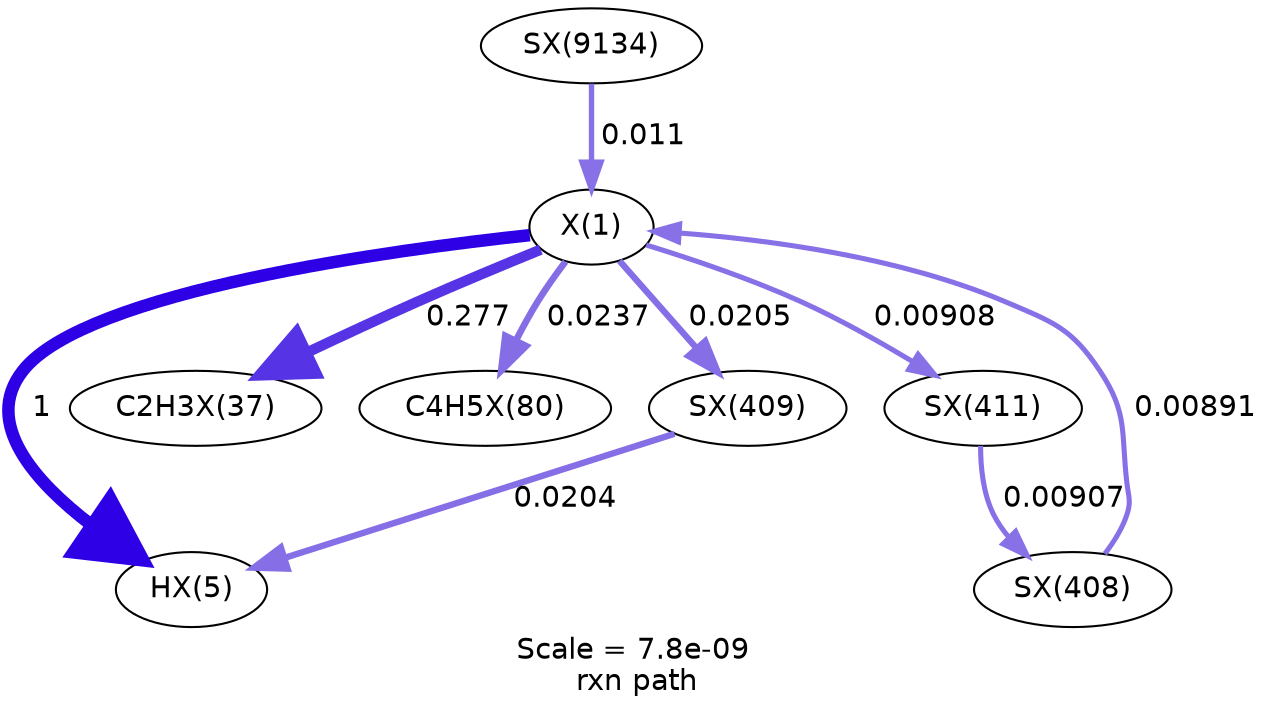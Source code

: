 digraph reaction_paths {
center=1;
s38 -> s39[fontname="Helvetica", style="setlinewidth(6)", arrowsize=3, color="0.7, 1.5, 0.9"
, label=" 1"];
s38 -> s40[fontname="Helvetica", style="setlinewidth(5.03)", arrowsize=2.52, color="0.7, 0.777, 0.9"
, label=" 0.277"];
s38 -> s42[fontname="Helvetica", style="setlinewidth(3.18)", arrowsize=1.59, color="0.7, 0.524, 0.9"
, label=" 0.0237"];
s38 -> s46[fontname="Helvetica", style="setlinewidth(3.06)", arrowsize=1.53, color="0.7, 0.52, 0.9"
, label=" 0.0205"];
s45 -> s38[fontname="Helvetica", style="setlinewidth(2.44)", arrowsize=1.22, color="0.7, 0.509, 0.9"
, label=" 0.00891"];
s38 -> s47[fontname="Helvetica", style="setlinewidth(2.45)", arrowsize=1.23, color="0.7, 0.509, 0.9"
, label=" 0.00908"];
s56 -> s38[fontname="Helvetica", style="setlinewidth(2.59)", arrowsize=1.3, color="0.7, 0.511, 0.9"
, label=" 0.011"];
s46 -> s39[fontname="Helvetica", style="setlinewidth(3.06)", arrowsize=1.53, color="0.7, 0.52, 0.9"
, label=" 0.0204"];
s47 -> s45[fontname="Helvetica", style="setlinewidth(2.45)", arrowsize=1.22, color="0.7, 0.509, 0.9"
, label=" 0.00907"];
s38 [ fontname="Helvetica", label="X(1)"];
s39 [ fontname="Helvetica", label="HX(5)"];
s40 [ fontname="Helvetica", label="C2H3X(37)"];
s42 [ fontname="Helvetica", label="C4H5X(80)"];
s45 [ fontname="Helvetica", label="SX(408)"];
s46 [ fontname="Helvetica", label="SX(409)"];
s47 [ fontname="Helvetica", label="SX(411)"];
s56 [ fontname="Helvetica", label="SX(9134)"];
 label = "Scale = 7.8e-09\l rxn path";
 fontname = "Helvetica";
}
